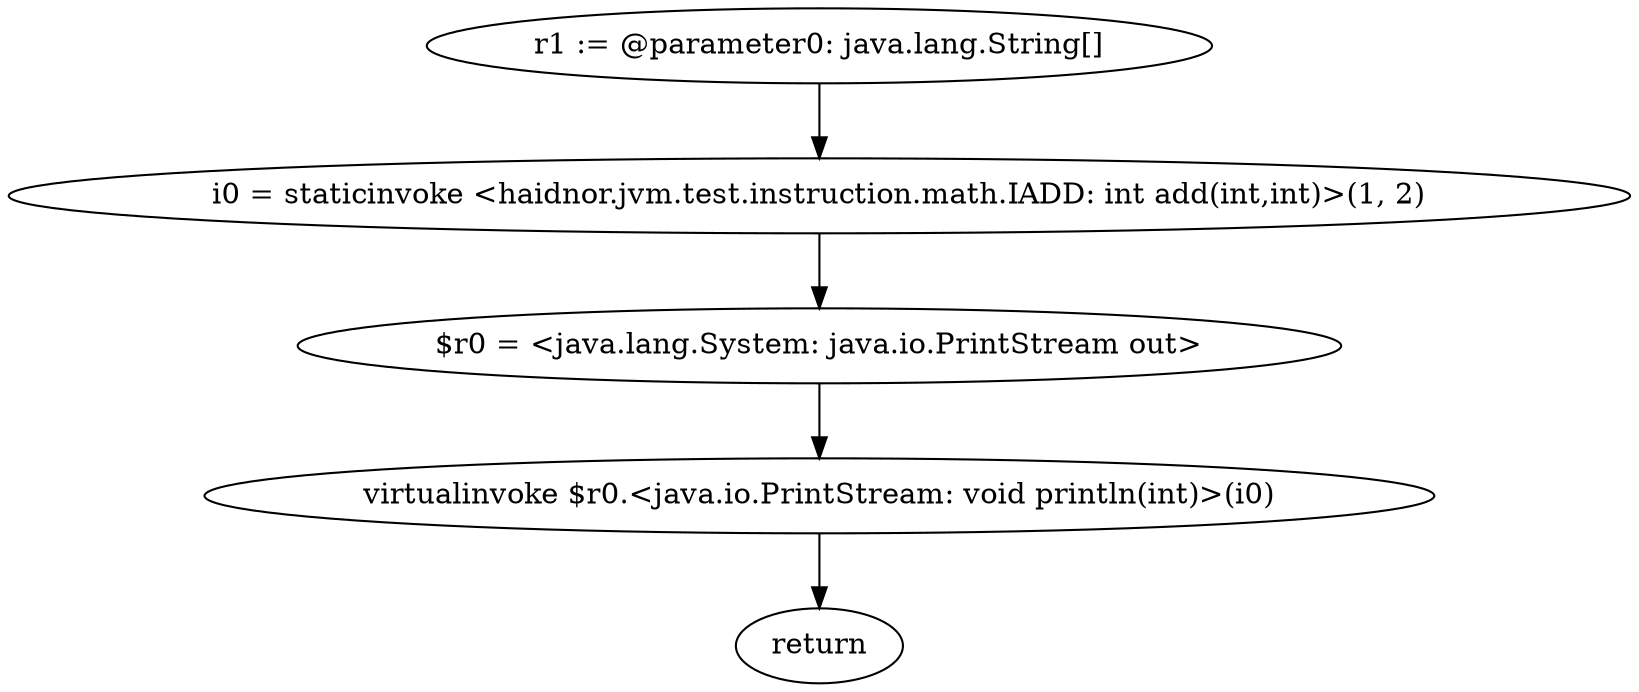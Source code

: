 digraph "unitGraph" {
    "r1 := @parameter0: java.lang.String[]"
    "i0 = staticinvoke <haidnor.jvm.test.instruction.math.IADD: int add(int,int)>(1, 2)"
    "$r0 = <java.lang.System: java.io.PrintStream out>"
    "virtualinvoke $r0.<java.io.PrintStream: void println(int)>(i0)"
    "return"
    "r1 := @parameter0: java.lang.String[]"->"i0 = staticinvoke <haidnor.jvm.test.instruction.math.IADD: int add(int,int)>(1, 2)";
    "i0 = staticinvoke <haidnor.jvm.test.instruction.math.IADD: int add(int,int)>(1, 2)"->"$r0 = <java.lang.System: java.io.PrintStream out>";
    "$r0 = <java.lang.System: java.io.PrintStream out>"->"virtualinvoke $r0.<java.io.PrintStream: void println(int)>(i0)";
    "virtualinvoke $r0.<java.io.PrintStream: void println(int)>(i0)"->"return";
}
